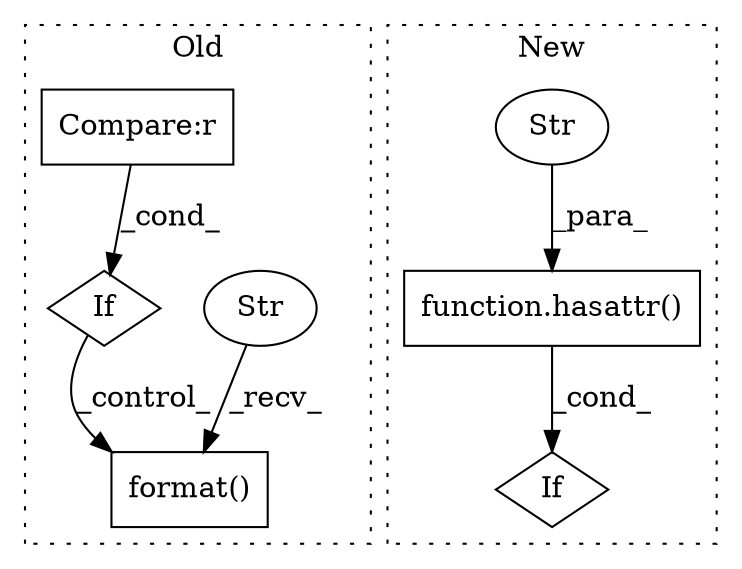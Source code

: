digraph G {
subgraph cluster0 {
1 [label="format()" a="75" s="11130,11249" l="87,1" shape="box"];
3 [label="Str" a="66" s="11130" l="79" shape="ellipse"];
6 [label="If" a="96" s="10709" l="3" shape="diamond"];
7 [label="Compare:r" a="40" s="10712" l="54" shape="box"];
label = "Old";
style="dotted";
}
subgraph cluster1 {
2 [label="function.hasattr()" a="75" s="10913,10953" l="8,1" shape="box"];
4 [label="Str" a="66" s="10945" l="8" shape="ellipse"];
5 [label="If" a="96" s="10910" l="3" shape="diamond"];
label = "New";
style="dotted";
}
2 -> 5 [label="_cond_"];
3 -> 1 [label="_recv_"];
4 -> 2 [label="_para_"];
6 -> 1 [label="_control_"];
7 -> 6 [label="_cond_"];
}